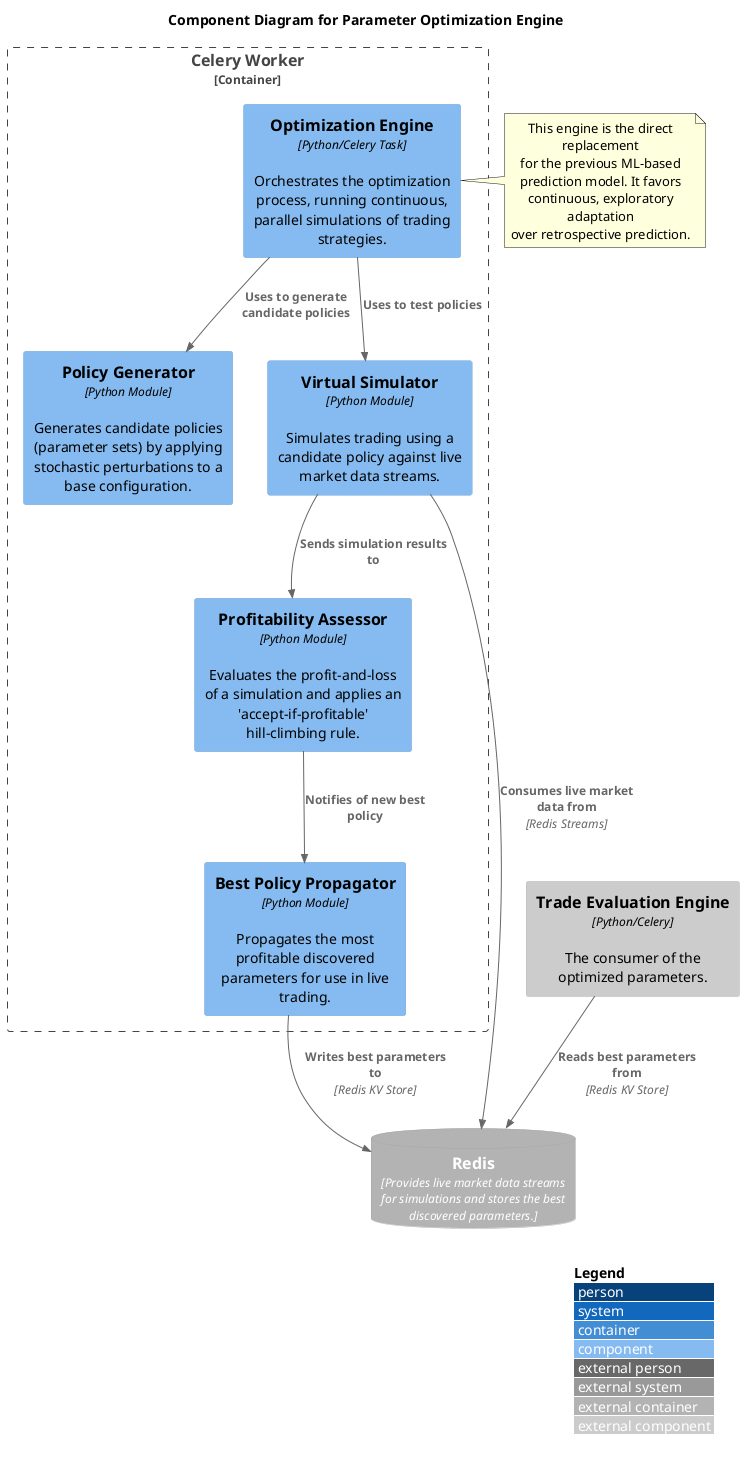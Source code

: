 @startuml Parameter Optimization Engine Components

!include <C4/C4_Component.puml>

LAYOUT_WITH_LEGEND()
LAYOUT_TOP_DOWN()

title Component Diagram for Parameter Optimization Engine

Container_Boundary(celery_worker, "Celery Worker") {
    Component(optimization_engine, "Optimization Engine", "Python/Celery Task", "Orchestrates the optimization process, running continuous, parallel simulations of trading strategies.")
    Component(policy_generator, "Policy Generator", "Python Module", "Generates candidate policies (parameter sets) by applying stochastic perturbations to a base configuration.")
    Component(virtual_simulator, "Virtual Simulator", "Python Module", "Simulates trading using a candidate policy against live market data streams.")
    Component(profit_assessor, "Profitability Assessor", "Python Module", "Evaluates the profit-and-loss of a simulation and applies an 'accept-if-profitable' hill-climbing rule.")
    Component(best_policy_propagator, "Best Policy Propagator", "Python Module", "Propagates the most profitable discovered parameters for use in live trading.")

    Rel(optimization_engine, policy_generator, "Uses to generate candidate policies")
    Rel(optimization_engine, virtual_simulator, "Uses to test policies")
    Rel(virtual_simulator, profit_assessor, "Sends simulation results to")
    Rel(profit_assessor, best_policy_propagator, "Notifies of new best policy")
}

ContainerDb_Ext(redis, "Redis", "Provides live market data streams for simulations and stores the best discovered parameters.")
Component_Ext(trade_eval_engine, "Trade Evaluation Engine", "Python/Celery", "The consumer of the optimized parameters.")

Rel(virtual_simulator, redis, "Consumes live market data from", "Redis Streams")
Rel(best_policy_propagator, redis, "Writes best parameters to", "Redis KV Store")
Rel(trade_eval_engine, redis, "Reads best parameters from", "Redis KV Store")

note right of optimization_engine
  This engine is the direct replacement
  for the previous ML-based
  prediction model. It favors
  continuous, exploratory adaptation
  over retrospective prediction.
end note

@enduml
